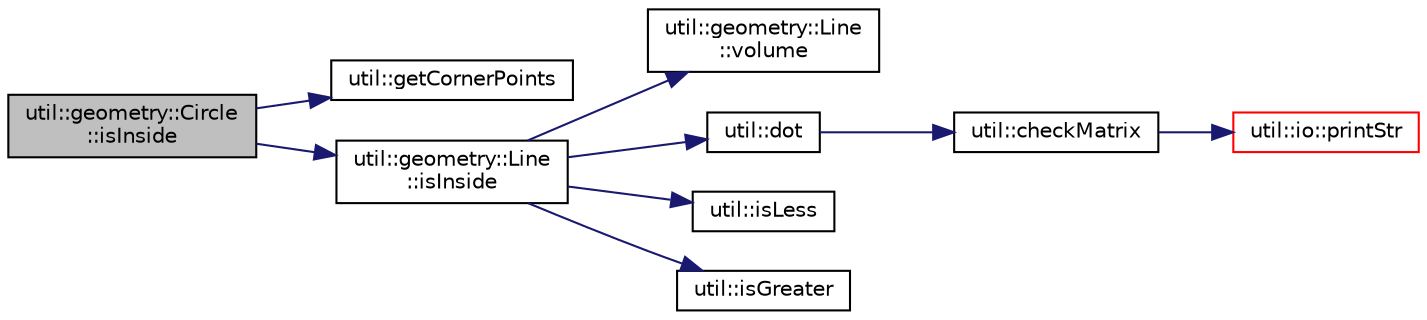 digraph "util::geometry::Circle::isInside"
{
  edge [fontname="Helvetica",fontsize="10",labelfontname="Helvetica",labelfontsize="10"];
  node [fontname="Helvetica",fontsize="10",shape=record];
  rankdir="LR";
  Node36 [label="util::geometry::Circle\l::isInside",height=0.2,width=0.4,color="black", fillcolor="grey75", style="filled", fontcolor="black"];
  Node36 -> Node37 [color="midnightblue",fontsize="10",style="solid",fontname="Helvetica"];
  Node37 [label="util::getCornerPoints",height=0.2,width=0.4,color="black", fillcolor="white", style="filled",URL="$namespaceutil.html#a5a54fd6f6720dd75956e3ce06b814ad6",tooltip="Returns all corner points in the box. "];
  Node36 -> Node38 [color="midnightblue",fontsize="10",style="solid",fontname="Helvetica"];
  Node38 [label="util::geometry::Line\l::isInside",height=0.2,width=0.4,color="black", fillcolor="white", style="filled",URL="$classutil_1_1geometry_1_1Line.html#af3222bd1791a4d8fa102f4096dc2ca3c",tooltip="Checks if point is inside this object. "];
  Node38 -> Node39 [color="midnightblue",fontsize="10",style="solid",fontname="Helvetica"];
  Node39 [label="util::geometry::Line\l::volume",height=0.2,width=0.4,color="black", fillcolor="white", style="filled",URL="$classutil_1_1geometry_1_1Line.html#aacb71bc8ad7cc3481c4db221ca8a13bc",tooltip="Computes the area of the rectangle. "];
  Node38 -> Node40 [color="midnightblue",fontsize="10",style="solid",fontname="Helvetica"];
  Node40 [label="util::dot",height=0.2,width=0.4,color="black", fillcolor="white", style="filled",URL="$namespaceutil.html#af081eb7d4934835d9c45b39b025ef5c9",tooltip="Computes the dot product between matrix and vector. "];
  Node40 -> Node41 [color="midnightblue",fontsize="10",style="solid",fontname="Helvetica"];
  Node41 [label="util::checkMatrix",height=0.2,width=0.4,color="black", fillcolor="white", style="filled",URL="$namespaceutil.html#ae4a8ddcdd832032df5a6dfc33cd95db4",tooltip="Checks matrix. "];
  Node41 -> Node42 [color="midnightblue",fontsize="10",style="solid",fontname="Helvetica"];
  Node42 [label="util::io::printStr",height=0.2,width=0.4,color="red", fillcolor="white", style="filled",URL="$namespaceutil_1_1io.html#a1c93ac0c8a7bf4145a5358e205fa2d33",tooltip="Returns formatted string for output. "];
  Node38 -> Node44 [color="midnightblue",fontsize="10",style="solid",fontname="Helvetica"];
  Node44 [label="util::isLess",height=0.2,width=0.4,color="black", fillcolor="white", style="filled",URL="$namespaceutil.html#a868a26599b6b844d08d30063ac898319",tooltip="Returns true if a < b. "];
  Node38 -> Node45 [color="midnightblue",fontsize="10",style="solid",fontname="Helvetica"];
  Node45 [label="util::isGreater",height=0.2,width=0.4,color="black", fillcolor="white", style="filled",URL="$namespaceutil.html#a227b5f8acbd7a403a033663c8893d631",tooltip="Returns true if a > b. "];
}
